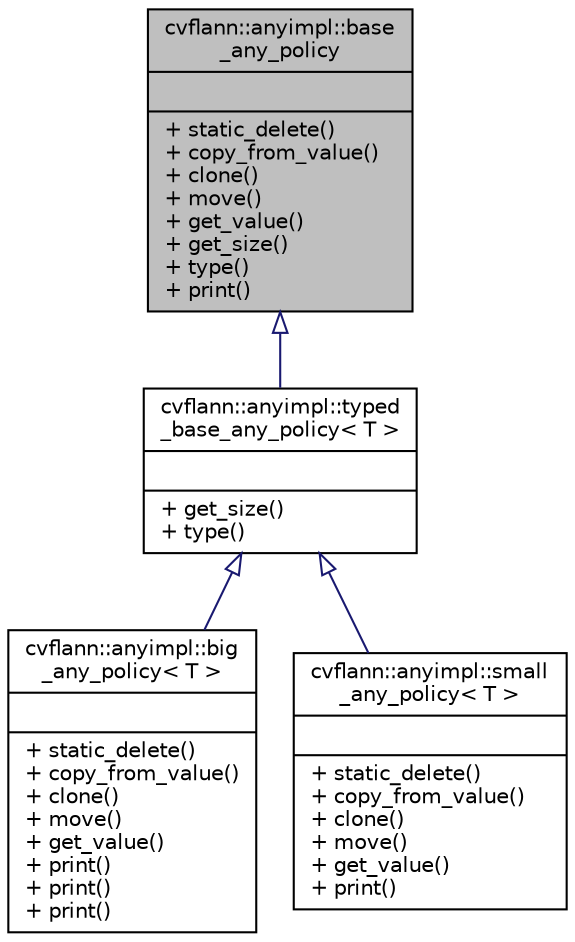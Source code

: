 digraph "cvflann::anyimpl::base_any_policy"
{
 // LATEX_PDF_SIZE
  edge [fontname="Helvetica",fontsize="10",labelfontname="Helvetica",labelfontsize="10"];
  node [fontname="Helvetica",fontsize="10",shape=record];
  Node1 [label="{cvflann::anyimpl::base\l_any_policy\n||+ static_delete()\l+ copy_from_value()\l+ clone()\l+ move()\l+ get_value()\l+ get_size()\l+ type()\l+ print()\l}",height=0.2,width=0.4,color="black", fillcolor="grey75", style="filled", fontcolor="black",tooltip=" "];
  Node1 -> Node2 [dir="back",color="midnightblue",fontsize="10",style="solid",arrowtail="onormal",fontname="Helvetica"];
  Node2 [label="{cvflann::anyimpl::typed\l_base_any_policy\< T \>\n||+ get_size()\l+ type()\l}",height=0.2,width=0.4,color="black", fillcolor="white", style="filled",URL="$structcvflann_1_1anyimpl_1_1typed__base__any__policy.html",tooltip=" "];
  Node2 -> Node3 [dir="back",color="midnightblue",fontsize="10",style="solid",arrowtail="onormal",fontname="Helvetica"];
  Node3 [label="{cvflann::anyimpl::big\l_any_policy\< T \>\n||+ static_delete()\l+ copy_from_value()\l+ clone()\l+ move()\l+ get_value()\l+ print()\l+ print()\l+ print()\l}",height=0.2,width=0.4,color="black", fillcolor="white", style="filled",URL="$structcvflann_1_1anyimpl_1_1big__any__policy.html",tooltip=" "];
  Node2 -> Node4 [dir="back",color="midnightblue",fontsize="10",style="solid",arrowtail="onormal",fontname="Helvetica"];
  Node4 [label="{cvflann::anyimpl::small\l_any_policy\< T \>\n||+ static_delete()\l+ copy_from_value()\l+ clone()\l+ move()\l+ get_value()\l+ print()\l}",height=0.2,width=0.4,color="black", fillcolor="white", style="filled",URL="$structcvflann_1_1anyimpl_1_1small__any__policy.html",tooltip=" "];
}
